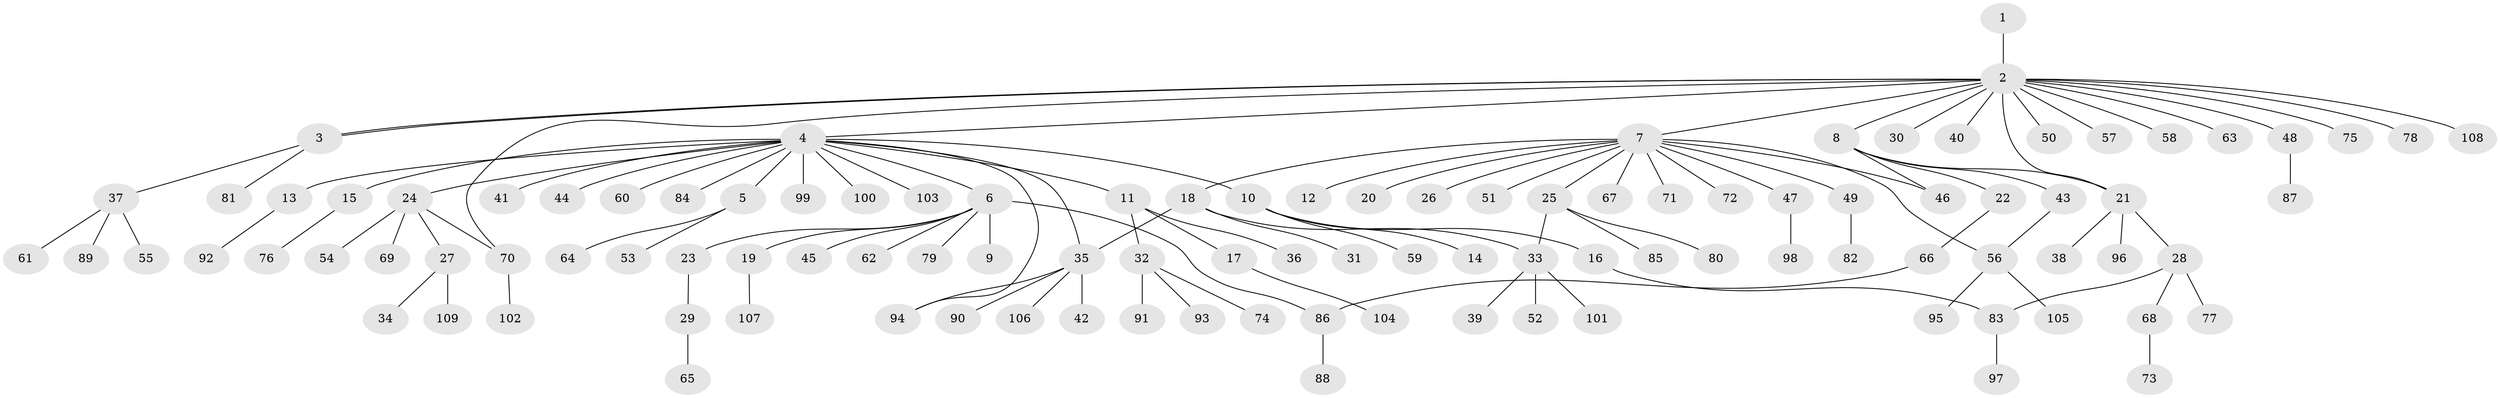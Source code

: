 // coarse degree distribution, {1: 0.696969696969697, 12: 0.06060606060606061, 9: 0.030303030303030304, 3: 0.030303030303030304, 2: 0.12121212121212122, 4: 0.030303030303030304, 5: 0.030303030303030304}
// Generated by graph-tools (version 1.1) at 2025/36/03/04/25 23:36:45]
// undirected, 109 vertices, 118 edges
graph export_dot {
  node [color=gray90,style=filled];
  1;
  2;
  3;
  4;
  5;
  6;
  7;
  8;
  9;
  10;
  11;
  12;
  13;
  14;
  15;
  16;
  17;
  18;
  19;
  20;
  21;
  22;
  23;
  24;
  25;
  26;
  27;
  28;
  29;
  30;
  31;
  32;
  33;
  34;
  35;
  36;
  37;
  38;
  39;
  40;
  41;
  42;
  43;
  44;
  45;
  46;
  47;
  48;
  49;
  50;
  51;
  52;
  53;
  54;
  55;
  56;
  57;
  58;
  59;
  60;
  61;
  62;
  63;
  64;
  65;
  66;
  67;
  68;
  69;
  70;
  71;
  72;
  73;
  74;
  75;
  76;
  77;
  78;
  79;
  80;
  81;
  82;
  83;
  84;
  85;
  86;
  87;
  88;
  89;
  90;
  91;
  92;
  93;
  94;
  95;
  96;
  97;
  98;
  99;
  100;
  101;
  102;
  103;
  104;
  105;
  106;
  107;
  108;
  109;
  1 -- 2;
  2 -- 3;
  2 -- 3;
  2 -- 4;
  2 -- 7;
  2 -- 8;
  2 -- 21;
  2 -- 30;
  2 -- 40;
  2 -- 48;
  2 -- 50;
  2 -- 57;
  2 -- 58;
  2 -- 63;
  2 -- 70;
  2 -- 75;
  2 -- 78;
  2 -- 108;
  3 -- 37;
  3 -- 81;
  4 -- 5;
  4 -- 6;
  4 -- 10;
  4 -- 11;
  4 -- 13;
  4 -- 15;
  4 -- 24;
  4 -- 35;
  4 -- 41;
  4 -- 44;
  4 -- 60;
  4 -- 84;
  4 -- 94;
  4 -- 99;
  4 -- 100;
  4 -- 103;
  5 -- 53;
  5 -- 64;
  6 -- 9;
  6 -- 19;
  6 -- 23;
  6 -- 45;
  6 -- 62;
  6 -- 79;
  6 -- 86;
  7 -- 12;
  7 -- 18;
  7 -- 20;
  7 -- 25;
  7 -- 26;
  7 -- 46;
  7 -- 47;
  7 -- 49;
  7 -- 51;
  7 -- 56;
  7 -- 67;
  7 -- 71;
  7 -- 72;
  8 -- 21;
  8 -- 22;
  8 -- 43;
  8 -- 46;
  10 -- 14;
  10 -- 16;
  10 -- 59;
  11 -- 17;
  11 -- 32;
  11 -- 36;
  13 -- 92;
  15 -- 76;
  16 -- 83;
  17 -- 104;
  18 -- 31;
  18 -- 33;
  18 -- 35;
  19 -- 107;
  21 -- 28;
  21 -- 38;
  21 -- 96;
  22 -- 66;
  23 -- 29;
  24 -- 27;
  24 -- 54;
  24 -- 69;
  24 -- 70;
  25 -- 33;
  25 -- 80;
  25 -- 85;
  27 -- 34;
  27 -- 109;
  28 -- 68;
  28 -- 77;
  28 -- 83;
  29 -- 65;
  32 -- 74;
  32 -- 91;
  32 -- 93;
  33 -- 39;
  33 -- 52;
  33 -- 101;
  35 -- 42;
  35 -- 90;
  35 -- 94;
  35 -- 106;
  37 -- 55;
  37 -- 61;
  37 -- 89;
  43 -- 56;
  47 -- 98;
  48 -- 87;
  49 -- 82;
  56 -- 95;
  56 -- 105;
  66 -- 86;
  68 -- 73;
  70 -- 102;
  83 -- 97;
  86 -- 88;
}
